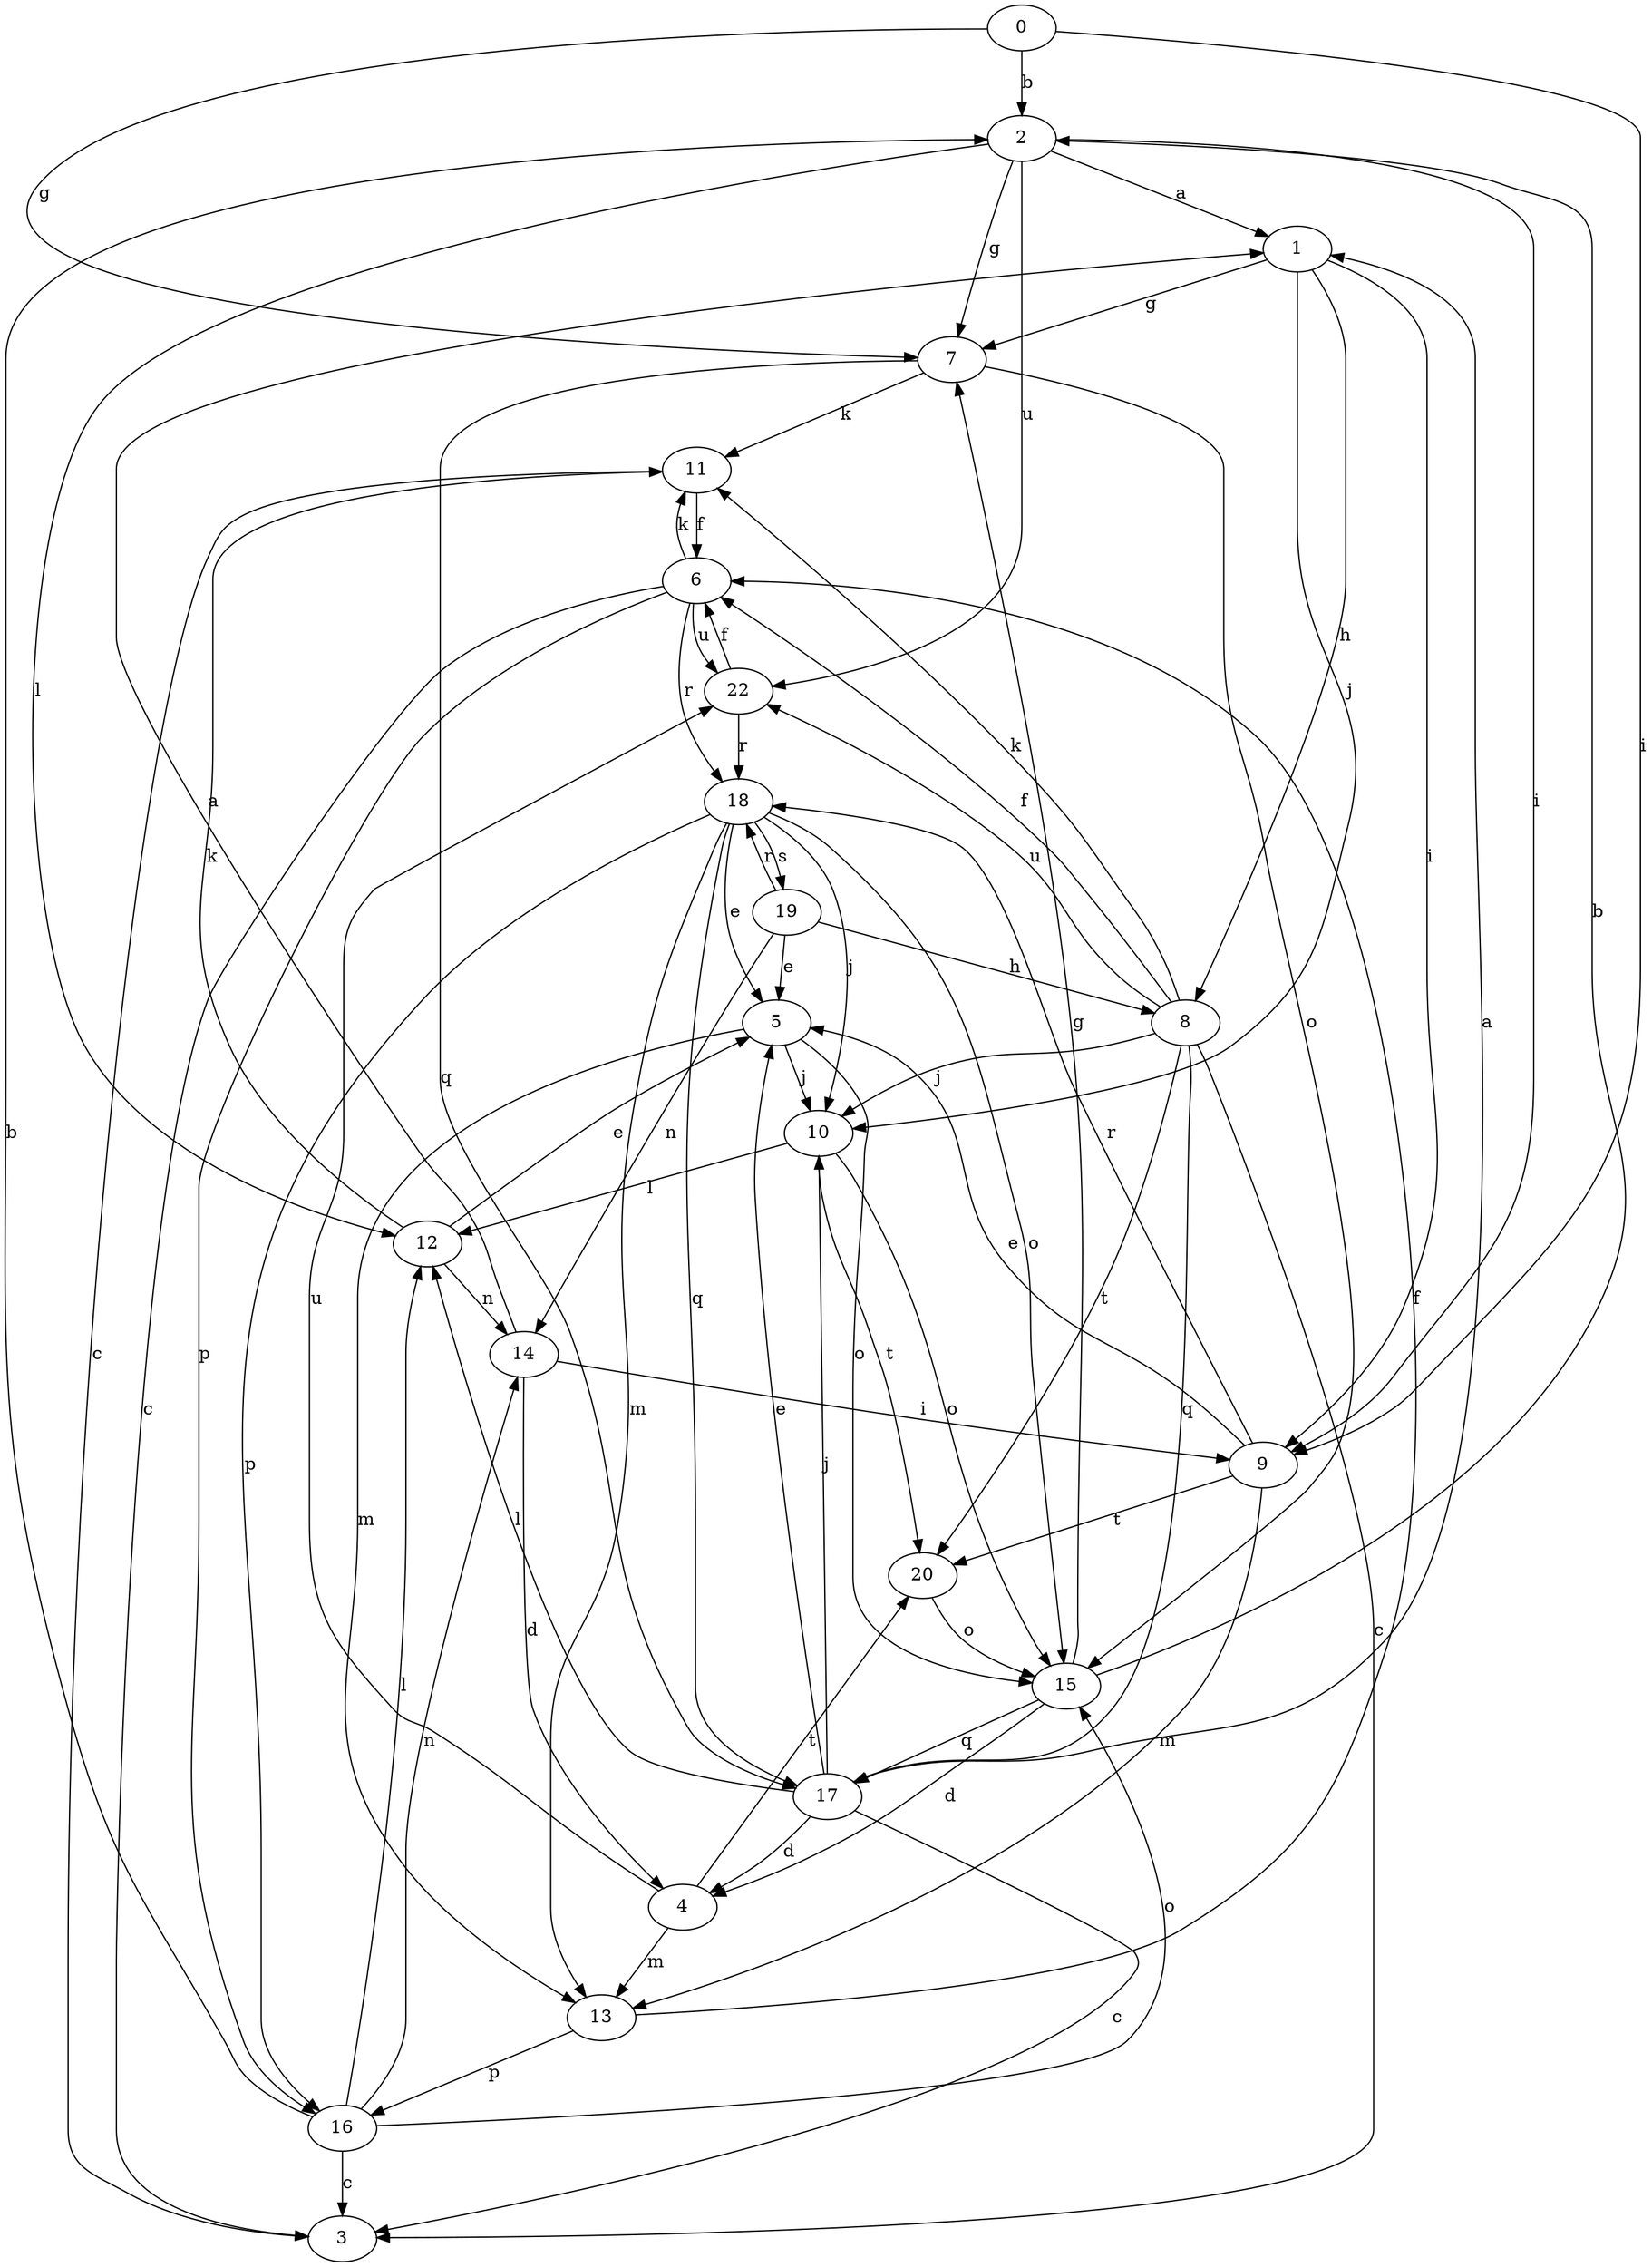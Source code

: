 strict digraph  {
0;
1;
2;
3;
4;
5;
6;
7;
8;
9;
10;
11;
12;
13;
14;
15;
16;
17;
18;
19;
20;
22;
0 -> 2  [label=b];
0 -> 7  [label=g];
0 -> 9  [label=i];
1 -> 7  [label=g];
1 -> 8  [label=h];
1 -> 9  [label=i];
1 -> 10  [label=j];
2 -> 1  [label=a];
2 -> 7  [label=g];
2 -> 9  [label=i];
2 -> 12  [label=l];
2 -> 22  [label=u];
4 -> 13  [label=m];
4 -> 20  [label=t];
4 -> 22  [label=u];
5 -> 10  [label=j];
5 -> 13  [label=m];
5 -> 15  [label=o];
6 -> 3  [label=c];
6 -> 11  [label=k];
6 -> 16  [label=p];
6 -> 18  [label=r];
6 -> 22  [label=u];
7 -> 11  [label=k];
7 -> 15  [label=o];
7 -> 17  [label=q];
8 -> 3  [label=c];
8 -> 6  [label=f];
8 -> 10  [label=j];
8 -> 11  [label=k];
8 -> 17  [label=q];
8 -> 20  [label=t];
8 -> 22  [label=u];
9 -> 5  [label=e];
9 -> 13  [label=m];
9 -> 18  [label=r];
9 -> 20  [label=t];
10 -> 12  [label=l];
10 -> 15  [label=o];
10 -> 20  [label=t];
11 -> 3  [label=c];
11 -> 6  [label=f];
12 -> 5  [label=e];
12 -> 11  [label=k];
12 -> 14  [label=n];
13 -> 6  [label=f];
13 -> 16  [label=p];
14 -> 1  [label=a];
14 -> 4  [label=d];
14 -> 9  [label=i];
15 -> 2  [label=b];
15 -> 4  [label=d];
15 -> 7  [label=g];
15 -> 17  [label=q];
16 -> 2  [label=b];
16 -> 3  [label=c];
16 -> 12  [label=l];
16 -> 14  [label=n];
16 -> 15  [label=o];
17 -> 1  [label=a];
17 -> 3  [label=c];
17 -> 4  [label=d];
17 -> 5  [label=e];
17 -> 10  [label=j];
17 -> 12  [label=l];
18 -> 5  [label=e];
18 -> 10  [label=j];
18 -> 13  [label=m];
18 -> 15  [label=o];
18 -> 16  [label=p];
18 -> 17  [label=q];
18 -> 19  [label=s];
19 -> 5  [label=e];
19 -> 8  [label=h];
19 -> 14  [label=n];
19 -> 18  [label=r];
20 -> 15  [label=o];
22 -> 6  [label=f];
22 -> 18  [label=r];
}

